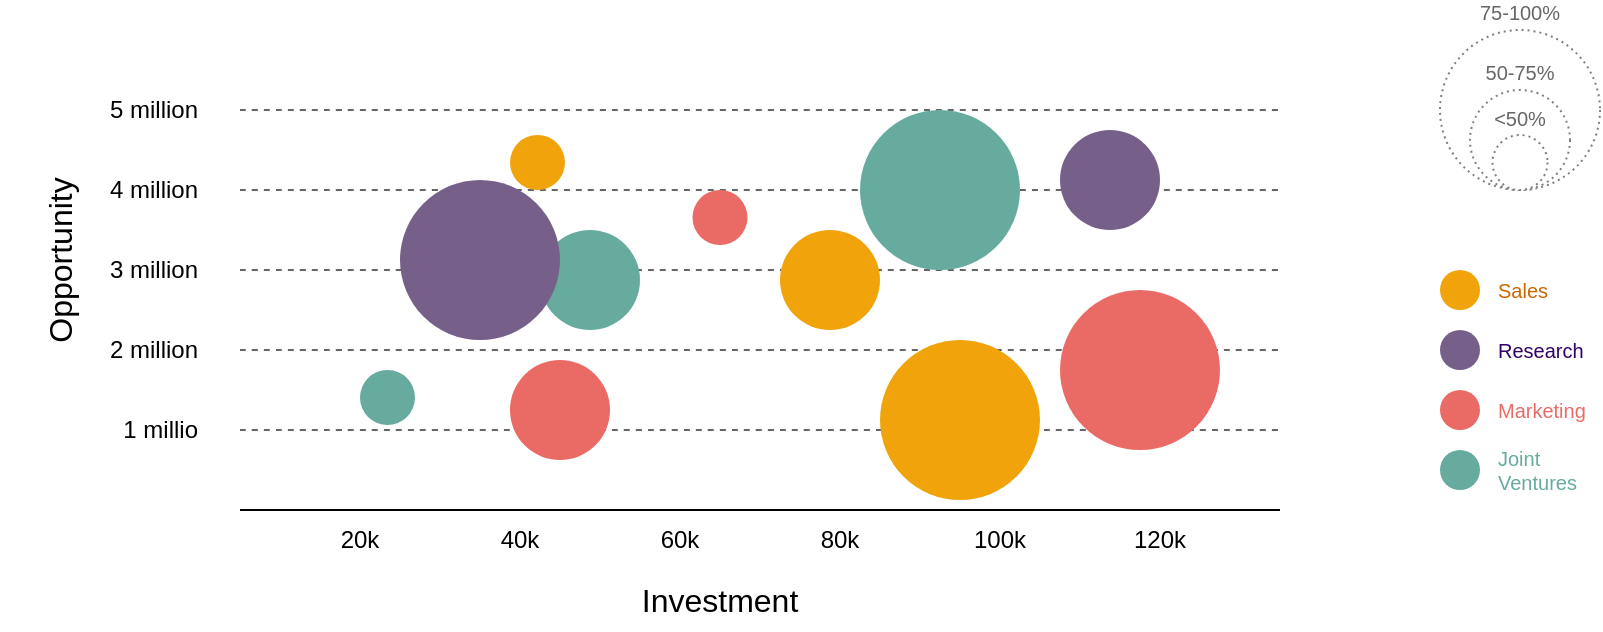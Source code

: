 <mxfile version="22.1.2" type="device">
  <diagram name="Page-1" id="Q50FGp0n2U-MTD37Wf_L">
    <mxGraphModel dx="787" dy="429" grid="1" gridSize="10" guides="1" tooltips="1" connect="1" arrows="1" fold="1" page="0" pageScale="1" pageWidth="1169" pageHeight="827" math="0" shadow="0">
      <root>
        <mxCell id="0" />
        <mxCell id="1" parent="0" />
        <mxCell id="dId-Px3sbR9be81KJ397-102" value="2 million" style="endArrow=none;dashed=1;html=1;rounded=0;fontSize=12;startSize=8;endSize=8;curved=1;labelPosition=left;verticalLabelPosition=middle;align=right;verticalAlign=middle;strokeColor=#666666;" edge="1" parent="1">
          <mxGeometry x="-1" y="-20" width="50" height="50" relative="1" as="geometry">
            <mxPoint x="360" y="480" as="sourcePoint" />
            <mxPoint x="880" y="480" as="targetPoint" />
            <mxPoint x="-20" y="-20" as="offset" />
          </mxGeometry>
        </mxCell>
        <mxCell id="dId-Px3sbR9be81KJ397-103" value="3 million" style="endArrow=none;dashed=1;html=1;rounded=0;fontSize=12;startSize=8;endSize=8;curved=1;labelPosition=left;verticalLabelPosition=middle;align=right;verticalAlign=middle;strokeColor=#666666;" edge="1" parent="1">
          <mxGeometry x="-1" y="-20" width="50" height="50" relative="1" as="geometry">
            <mxPoint x="360" y="440" as="sourcePoint" />
            <mxPoint x="880" y="440" as="targetPoint" />
            <mxPoint x="-20" y="-20" as="offset" />
          </mxGeometry>
        </mxCell>
        <mxCell id="dId-Px3sbR9be81KJ397-104" value="4 million" style="endArrow=none;dashed=1;html=1;rounded=0;fontSize=12;startSize=8;endSize=8;curved=1;labelPosition=left;verticalLabelPosition=middle;align=right;verticalAlign=middle;strokeColor=#666666;" edge="1" parent="1">
          <mxGeometry x="-1" y="-20" width="50" height="50" relative="1" as="geometry">
            <mxPoint x="360" y="400" as="sourcePoint" />
            <mxPoint x="880" y="400" as="targetPoint" />
            <mxPoint x="-20" y="-20" as="offset" />
          </mxGeometry>
        </mxCell>
        <mxCell id="dId-Px3sbR9be81KJ397-105" value="5 million" style="endArrow=none;dashed=1;html=1;rounded=0;fontSize=12;startSize=8;endSize=8;curved=1;labelPosition=left;verticalLabelPosition=middle;align=right;verticalAlign=middle;strokeColor=#666666;" edge="1" parent="1">
          <mxGeometry x="-1" y="-20" width="50" height="50" relative="1" as="geometry">
            <mxPoint x="360" y="360" as="sourcePoint" />
            <mxPoint x="880" y="360" as="targetPoint" />
            <mxPoint x="-20" y="-20" as="offset" />
          </mxGeometry>
        </mxCell>
        <mxCell id="dId-Px3sbR9be81KJ397-131" value="1 millio" style="endArrow=none;dashed=1;html=1;rounded=0;fontSize=12;startSize=8;endSize=8;curved=1;labelPosition=left;verticalLabelPosition=middle;align=right;verticalAlign=middle;strokeColor=#666666;" edge="1" parent="1">
          <mxGeometry x="-1" y="-20" width="50" height="50" relative="1" as="geometry">
            <mxPoint x="360" y="520" as="sourcePoint" />
            <mxPoint x="880" y="520" as="targetPoint" />
            <mxPoint x="-20" y="-20" as="offset" />
          </mxGeometry>
        </mxCell>
        <mxCell id="dId-Px3sbR9be81KJ397-101" value="" style="endArrow=none;html=1;rounded=0;fontSize=12;startSize=8;endSize=8;curved=1;" edge="1" parent="1">
          <mxGeometry width="50" height="50" relative="1" as="geometry">
            <mxPoint x="360" y="560" as="sourcePoint" />
            <mxPoint x="880" y="560" as="targetPoint" />
          </mxGeometry>
        </mxCell>
        <mxCell id="dId-Px3sbR9be81KJ397-106" value="20k" style="text;html=1;strokeColor=none;fillColor=none;align=center;verticalAlign=middle;whiteSpace=wrap;rounded=0;fontSize=12;" vertex="1" parent="1">
          <mxGeometry x="400" y="560" width="40" height="30" as="geometry" />
        </mxCell>
        <mxCell id="dId-Px3sbR9be81KJ397-107" value="40k" style="text;html=1;strokeColor=none;fillColor=none;align=center;verticalAlign=middle;whiteSpace=wrap;rounded=0;fontSize=12;" vertex="1" parent="1">
          <mxGeometry x="480" y="560" width="40" height="30" as="geometry" />
        </mxCell>
        <mxCell id="dId-Px3sbR9be81KJ397-108" value="60k" style="text;html=1;strokeColor=none;fillColor=none;align=center;verticalAlign=middle;whiteSpace=wrap;rounded=0;fontSize=12;" vertex="1" parent="1">
          <mxGeometry x="560" y="560" width="40" height="30" as="geometry" />
        </mxCell>
        <mxCell id="dId-Px3sbR9be81KJ397-109" value="80k" style="text;html=1;strokeColor=none;fillColor=none;align=center;verticalAlign=middle;whiteSpace=wrap;rounded=0;fontSize=12;" vertex="1" parent="1">
          <mxGeometry x="640" y="560" width="40" height="30" as="geometry" />
        </mxCell>
        <mxCell id="dId-Px3sbR9be81KJ397-110" value="100k" style="text;html=1;strokeColor=none;fillColor=none;align=center;verticalAlign=middle;whiteSpace=wrap;rounded=0;fontSize=12;" vertex="1" parent="1">
          <mxGeometry x="720" y="560" width="40" height="30" as="geometry" />
        </mxCell>
        <mxCell id="dId-Px3sbR9be81KJ397-111" value="120k" style="text;html=1;strokeColor=none;fillColor=none;align=center;verticalAlign=middle;whiteSpace=wrap;rounded=0;fontSize=12;" vertex="1" parent="1">
          <mxGeometry x="800" y="560" width="40" height="30" as="geometry" />
        </mxCell>
        <mxCell id="dId-Px3sbR9be81KJ397-112" value="Investment" style="text;html=1;strokeColor=none;fillColor=none;align=center;verticalAlign=middle;whiteSpace=wrap;rounded=0;fontSize=16;" vertex="1" parent="1">
          <mxGeometry x="570" y="590" width="60" height="30" as="geometry" />
        </mxCell>
        <mxCell id="dId-Px3sbR9be81KJ397-113" value="Opportunity" style="text;html=1;strokeColor=none;fillColor=none;align=center;verticalAlign=middle;whiteSpace=wrap;rounded=0;fontSize=16;horizontal=0;" vertex="1" parent="1">
          <mxGeometry x="240" y="420" width="60" height="30" as="geometry" />
        </mxCell>
        <mxCell id="dId-Px3sbR9be81KJ397-114" value="75-100%" style="ellipse;whiteSpace=wrap;html=1;aspect=fixed;fontSize=10;labelPosition=center;verticalLabelPosition=top;align=center;verticalAlign=bottom;dashed=1;dashPattern=1 2;strokeColor=#808080;fontColor=#666666;" vertex="1" parent="1">
          <mxGeometry x="960" y="320" width="80" height="80" as="geometry" />
        </mxCell>
        <mxCell id="dId-Px3sbR9be81KJ397-115" value="50-75%" style="ellipse;whiteSpace=wrap;html=1;aspect=fixed;fontSize=10;labelPosition=center;verticalLabelPosition=top;align=center;verticalAlign=bottom;dashed=1;dashPattern=1 2;strokeColor=#808080;fontColor=#666666;" vertex="1" parent="1">
          <mxGeometry x="975" y="350" width="50" height="50" as="geometry" />
        </mxCell>
        <mxCell id="dId-Px3sbR9be81KJ397-116" value="&amp;lt;50%" style="ellipse;whiteSpace=wrap;html=1;aspect=fixed;fontSize=10;labelPosition=center;verticalLabelPosition=top;align=center;verticalAlign=bottom;dashed=1;dashPattern=1 2;strokeColor=#808080;fontColor=#666666;" vertex="1" parent="1">
          <mxGeometry x="986.25" y="372.5" width="27.5" height="27.5" as="geometry" />
        </mxCell>
        <mxCell id="dId-Px3sbR9be81KJ397-117" value="Sales" style="ellipse;whiteSpace=wrap;html=1;aspect=fixed;fontSize=10;fillColor=#f0a30a;fontColor=#CC6600;strokeColor=none;labelPosition=right;verticalLabelPosition=middle;align=left;verticalAlign=middle;spacingLeft=7;" vertex="1" parent="1">
          <mxGeometry x="960" y="440" width="20" height="20" as="geometry" />
        </mxCell>
        <mxCell id="dId-Px3sbR9be81KJ397-118" value="Research" style="ellipse;whiteSpace=wrap;html=1;aspect=fixed;fontSize=10;fillColor=#76608a;fontColor=#330066;strokeColor=none;labelPosition=right;verticalLabelPosition=middle;align=left;verticalAlign=middle;spacingLeft=7;" vertex="1" parent="1">
          <mxGeometry x="960" y="470" width="20" height="20" as="geometry" />
        </mxCell>
        <mxCell id="dId-Px3sbR9be81KJ397-119" value="Marketing" style="ellipse;whiteSpace=wrap;html=1;aspect=fixed;fontSize=10;fillColor=#EA6B66;fontColor=#EA6B66;strokeColor=none;labelPosition=right;verticalLabelPosition=middle;align=left;verticalAlign=middle;spacingLeft=7;" vertex="1" parent="1">
          <mxGeometry x="960" y="500" width="20" height="20" as="geometry" />
        </mxCell>
        <mxCell id="dId-Px3sbR9be81KJ397-120" value="Joint Ventures" style="ellipse;whiteSpace=wrap;html=1;aspect=fixed;fontSize=10;fillColor=#67AB9F;strokeColor=none;labelPosition=right;verticalLabelPosition=middle;align=left;verticalAlign=middle;spacingLeft=7;fontColor=#67AB9F;" vertex="1" parent="1">
          <mxGeometry x="960" y="530" width="20" height="20" as="geometry" />
        </mxCell>
        <mxCell id="dId-Px3sbR9be81KJ397-121" value="" style="ellipse;whiteSpace=wrap;html=1;aspect=fixed;fontSize=10;align=left;fillColor=#67AB9F;strokeColor=none;fontColor=#67AB9F;spacingLeft=7;" vertex="1" parent="1">
          <mxGeometry x="510" y="420" width="50" height="50" as="geometry" />
        </mxCell>
        <mxCell id="dId-Px3sbR9be81KJ397-122" value="" style="ellipse;whiteSpace=wrap;html=1;aspect=fixed;fontSize=10;align=left;fillColor=#67AB9F;strokeColor=none;fontColor=#67AB9F;spacingLeft=7;" vertex="1" parent="1">
          <mxGeometry x="420" y="490" width="27.5" height="27.5" as="geometry" />
        </mxCell>
        <mxCell id="dId-Px3sbR9be81KJ397-123" value="" style="ellipse;whiteSpace=wrap;html=1;aspect=fixed;fontSize=10;align=left;fillColor=#67AB9F;strokeColor=none;fontColor=#67AB9F;spacingLeft=7;" vertex="1" parent="1">
          <mxGeometry x="670" y="360" width="80" height="80" as="geometry" />
        </mxCell>
        <mxCell id="dId-Px3sbR9be81KJ397-124" value="" style="ellipse;whiteSpace=wrap;html=1;aspect=fixed;fontSize=10;align=left;fillColor=#f0a30a;strokeColor=none;fontColor=#CC6600;spacingLeft=7;" vertex="1" parent="1">
          <mxGeometry x="630" y="420" width="50" height="50" as="geometry" />
        </mxCell>
        <mxCell id="dId-Px3sbR9be81KJ397-125" value="" style="ellipse;whiteSpace=wrap;html=1;aspect=fixed;fontSize=10;align=left;fillColor=#EA6B66;strokeColor=none;fontColor=#EA6B66;spacingLeft=7;" vertex="1" parent="1">
          <mxGeometry x="495" y="485" width="50" height="50" as="geometry" />
        </mxCell>
        <mxCell id="dId-Px3sbR9be81KJ397-126" value="" style="ellipse;whiteSpace=wrap;html=1;aspect=fixed;fontSize=10;align=left;fillColor=#76608a;strokeColor=none;fontColor=#330066;spacingLeft=7;" vertex="1" parent="1">
          <mxGeometry x="440" y="395" width="80" height="80" as="geometry" />
        </mxCell>
        <mxCell id="dId-Px3sbR9be81KJ397-127" value="" style="ellipse;whiteSpace=wrap;html=1;aspect=fixed;fontSize=10;align=left;fillColor=#76608a;strokeColor=none;fontColor=#330066;spacingLeft=7;" vertex="1" parent="1">
          <mxGeometry x="770" y="370" width="50" height="50" as="geometry" />
        </mxCell>
        <mxCell id="dId-Px3sbR9be81KJ397-128" value="" style="ellipse;whiteSpace=wrap;html=1;aspect=fixed;fontSize=10;align=left;fillColor=#EA6B66;strokeColor=none;fontColor=#EA6B66;spacingLeft=7;" vertex="1" parent="1">
          <mxGeometry x="770" y="450" width="80" height="80" as="geometry" />
        </mxCell>
        <mxCell id="dId-Px3sbR9be81KJ397-129" value="" style="ellipse;whiteSpace=wrap;html=1;aspect=fixed;fontSize=10;align=left;fillColor=#EA6B66;strokeColor=none;fontColor=#EA6B66;spacingLeft=7;" vertex="1" parent="1">
          <mxGeometry x="586.25" y="400" width="27.5" height="27.5" as="geometry" />
        </mxCell>
        <mxCell id="dId-Px3sbR9be81KJ397-130" value="" style="ellipse;whiteSpace=wrap;html=1;aspect=fixed;fontSize=10;align=left;fillColor=#f0a30a;strokeColor=none;fontColor=#CC6600;spacingLeft=7;" vertex="1" parent="1">
          <mxGeometry x="680" y="475" width="80" height="80" as="geometry" />
        </mxCell>
        <mxCell id="dId-Px3sbR9be81KJ397-132" value="" style="ellipse;whiteSpace=wrap;html=1;aspect=fixed;fontSize=10;align=left;fillColor=#f0a30a;strokeColor=none;fontColor=#CC6600;spacingLeft=7;" vertex="1" parent="1">
          <mxGeometry x="495" y="372.5" width="27.5" height="27.5" as="geometry" />
        </mxCell>
      </root>
    </mxGraphModel>
  </diagram>
</mxfile>
